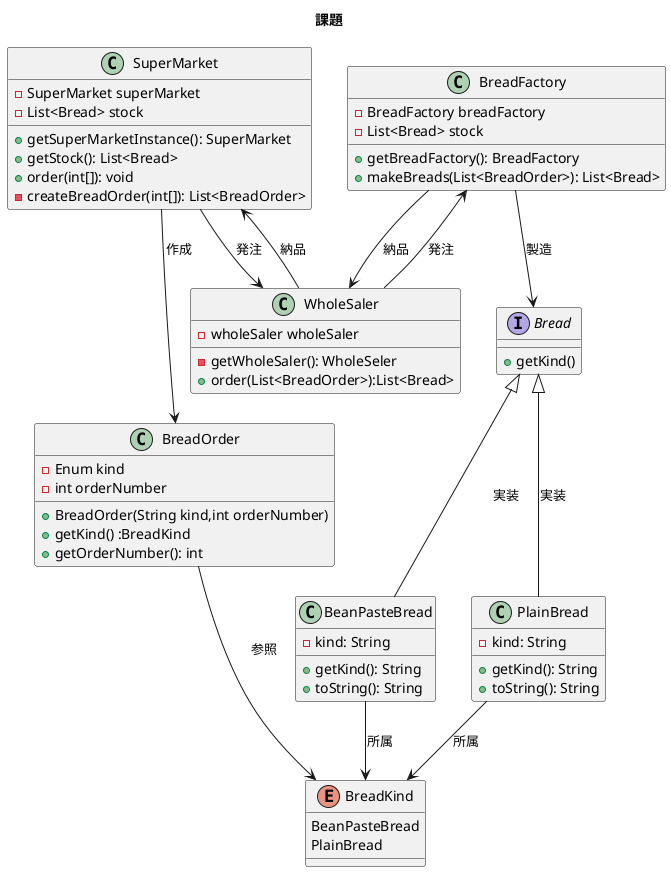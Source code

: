 
PlantUML用のドキュメント

@startuml

title 課題

class SuperMarket {
	-SuperMarket superMarket
	-List<Bread> stock
	+getSuperMarketInstance(): SuperMarket
	+getStock(): List<Bread>
	+order(int[]): void
	-createBreadOrder(int[]): List<BreadOrder>
}

Class BreadOrder {
	-Enum kind
	-int orderNumber
	+BreadOrder(String kind,int orderNumber)
	+getKind() :BreadKind
	+getOrderNumber(): int
}

Enum BreadKind {
	BeanPasteBread
	PlainBread
}

class WholeSaler{
	-wholeSaler wholeSaler
	-getWholeSaler(): WholeSeler
	+order(List<BreadOrder>):List<Bread>
}

class BreadFactory {
	-BreadFactory breadFactory
	-List<Bread> stock
	+getBreadFactory(): BreadFactory
	+makeBreads(List<BreadOrder>): List<Bread>
}

interface Bread {
 +getKind()
}

class BeanPasteBread {
	-kind: String
	+getKind(): String
	+toString(): String
}

class PlainBread{
	-kind: String
	+getKind(): String
	+toString(): String
}

SuperMarket --> WholeSaler: 発注
SuperMarket <-- WholeSaler: 納品
SuperMarket --> BreadOrder : 作成
BreadOrder --> BreadKind: 参照

Bread <|-- BeanPasteBread: 実装
Bread <|-- PlainBread: 実装

BreadFactory --> Bread: 製造

BreadFactory --> WholeSaler: 納品
BreadFactory <-- WholeSaler: 発注

BeanPasteBread --> BreadKind: 所属
PlainBread --> BreadKind: 所属
@enduml

